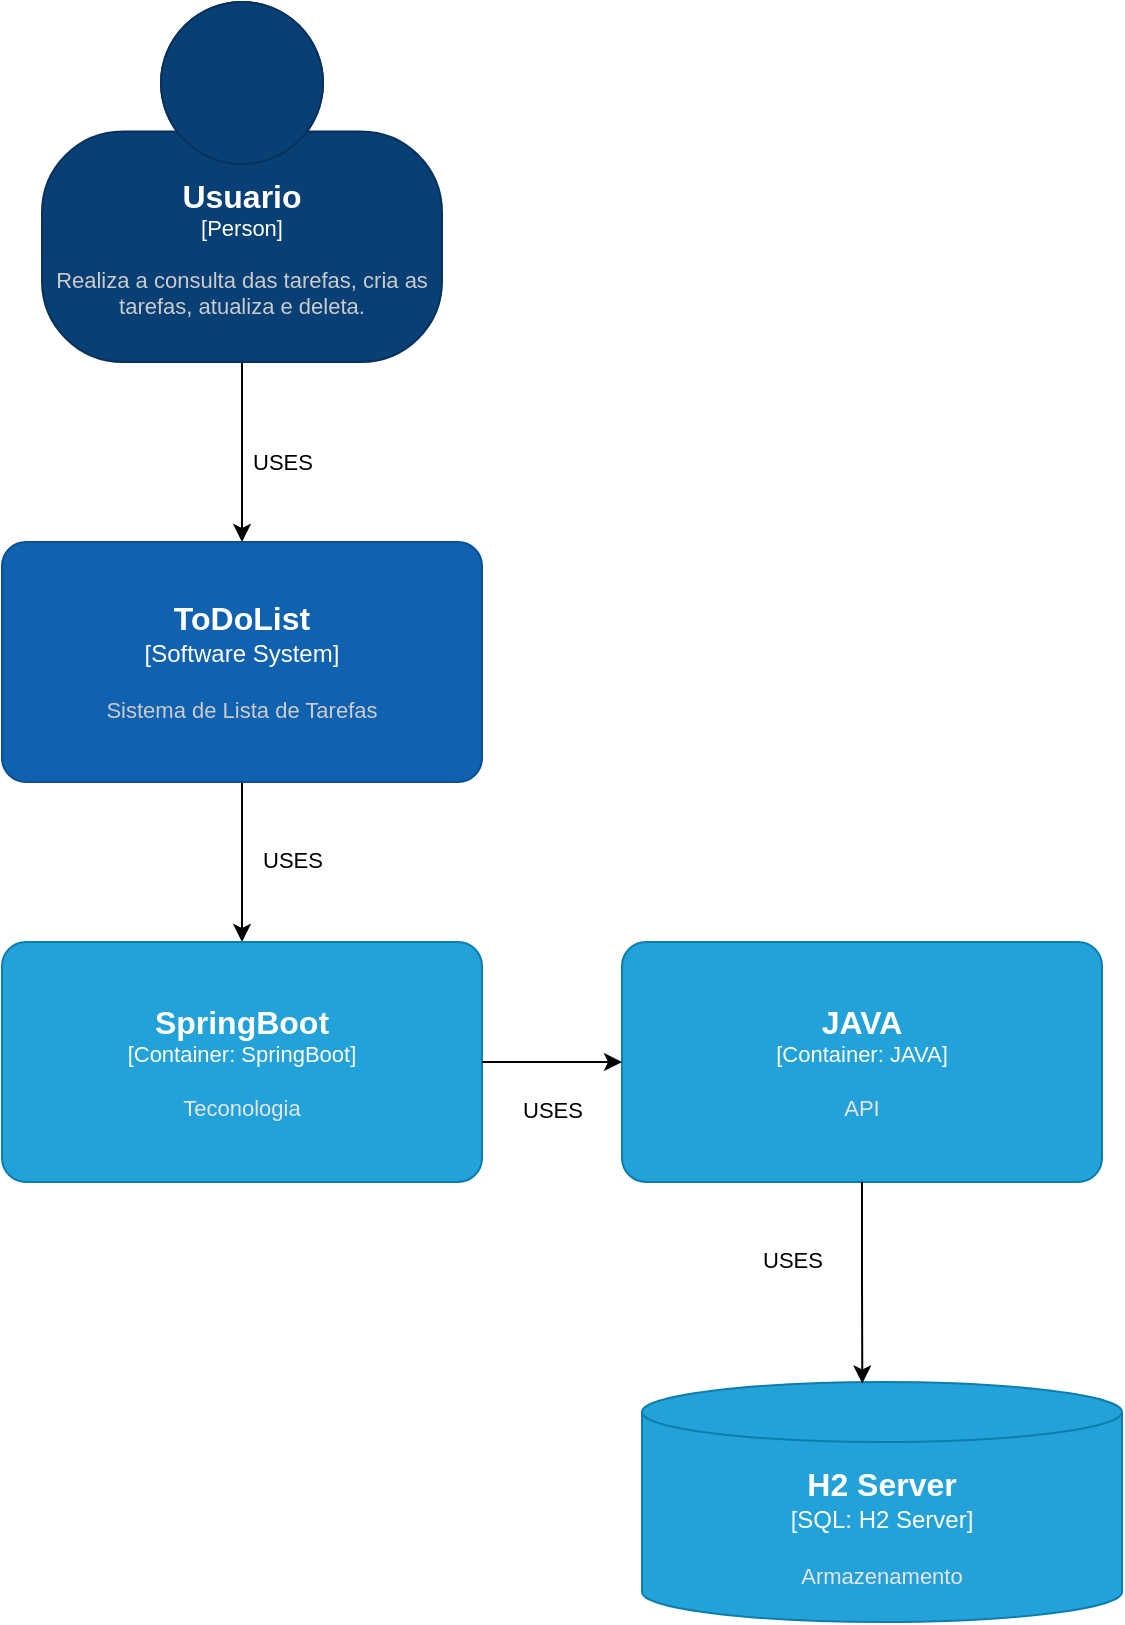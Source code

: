 <mxfile version="24.0.1" type="google">
  <diagram name="Página-1" id="G1CxCyaazcrlGKMRxdPC">
    <mxGraphModel grid="1" page="1" gridSize="10" guides="1" tooltips="1" connect="1" arrows="1" fold="1" pageScale="1" pageWidth="827" pageHeight="1169" math="0" shadow="0">
      <root>
        <mxCell id="0" />
        <mxCell id="1" parent="0" />
        <mxCell id="o23rmw7pxCfZCxiAPmoh-2" style="edgeStyle=orthogonalEdgeStyle;rounded=0;orthogonalLoop=1;jettySize=auto;html=1;exitX=0.5;exitY=1;exitDx=0;exitDy=0;exitPerimeter=0;" edge="1" parent="1" source="l-AOPsez6UN5QUN-dcR1-1" target="o23rmw7pxCfZCxiAPmoh-1">
          <mxGeometry relative="1" as="geometry" />
        </mxCell>
        <mxCell id="o23rmw7pxCfZCxiAPmoh-9" value="USES" style="edgeLabel;html=1;align=center;verticalAlign=middle;resizable=0;points=[];" connectable="0" vertex="1" parent="o23rmw7pxCfZCxiAPmoh-2">
          <mxGeometry x="-0.444" y="5" relative="1" as="geometry">
            <mxPoint x="15" y="25" as="offset" />
          </mxGeometry>
        </mxCell>
        <object placeholders="1" c4Name="Usuario" c4Type="Person" c4Description="Realiza a consulta das tarefas, cria as tarefas, atualiza e deleta." label="&lt;font style=&quot;font-size: 16px&quot;&gt;&lt;b&gt;%c4Name%&lt;/b&gt;&lt;/font&gt;&lt;div&gt;[%c4Type%]&lt;/div&gt;&lt;br&gt;&lt;div&gt;&lt;font style=&quot;font-size: 11px&quot;&gt;&lt;font color=&quot;#cccccc&quot;&gt;%c4Description%&lt;/font&gt;&lt;/div&gt;" id="l-AOPsez6UN5QUN-dcR1-1">
          <mxCell style="html=1;fontSize=11;dashed=0;whiteSpace=wrap;fillColor=#083F75;strokeColor=#06315C;fontColor=#ffffff;shape=mxgraph.c4.person2;align=center;metaEdit=1;points=[[0.5,0,0],[1,0.5,0],[1,0.75,0],[0.75,1,0],[0.5,1,0],[0.25,1,0],[0,0.75,0],[0,0.5,0]];resizable=0;" vertex="1" parent="1">
            <mxGeometry x="90" y="40" width="200" height="180" as="geometry" />
          </mxCell>
        </object>
        <mxCell id="o23rmw7pxCfZCxiAPmoh-4" style="edgeStyle=orthogonalEdgeStyle;rounded=0;orthogonalLoop=1;jettySize=auto;html=1;exitX=0.5;exitY=1;exitDx=0;exitDy=0;exitPerimeter=0;" edge="1" parent="1" source="o23rmw7pxCfZCxiAPmoh-1" target="o23rmw7pxCfZCxiAPmoh-3">
          <mxGeometry relative="1" as="geometry" />
        </mxCell>
        <object placeholders="1" c4Name="ToDoList" c4Type="Software System" c4Description="Sistema de Lista de Tarefas" label="&lt;font style=&quot;font-size: 16px&quot;&gt;&lt;b&gt;%c4Name%&lt;/b&gt;&lt;/font&gt;&lt;div&gt;[%c4Type%]&lt;/div&gt;&lt;br&gt;&lt;div&gt;&lt;font style=&quot;font-size: 11px&quot;&gt;&lt;font color=&quot;#cccccc&quot;&gt;%c4Description%&lt;/font&gt;&lt;/div&gt;" id="o23rmw7pxCfZCxiAPmoh-1">
          <mxCell style="rounded=1;whiteSpace=wrap;html=1;labelBackgroundColor=none;fillColor=#1061B0;fontColor=#ffffff;align=center;arcSize=10;strokeColor=#0D5091;metaEdit=1;resizable=0;points=[[0.25,0,0],[0.5,0,0],[0.75,0,0],[1,0.25,0],[1,0.5,0],[1,0.75,0],[0.75,1,0],[0.5,1,0],[0.25,1,0],[0,0.75,0],[0,0.5,0],[0,0.25,0]];" vertex="1" parent="1">
            <mxGeometry x="70" y="310" width="240" height="120" as="geometry" />
          </mxCell>
        </object>
        <object placeholders="1" c4Name="SpringBoot" c4Type="Container" c4Technology="SpringBoot" c4Description="Teconologia" label="&lt;font style=&quot;font-size: 16px&quot;&gt;&lt;b&gt;%c4Name%&lt;/b&gt;&lt;/font&gt;&lt;div&gt;[%c4Type%: %c4Technology%]&lt;/div&gt;&lt;br&gt;&lt;div&gt;&lt;font style=&quot;font-size: 11px&quot;&gt;&lt;font color=&quot;#E6E6E6&quot;&gt;%c4Description%&lt;/font&gt;&lt;/div&gt;" id="o23rmw7pxCfZCxiAPmoh-3">
          <mxCell style="rounded=1;whiteSpace=wrap;html=1;fontSize=11;labelBackgroundColor=none;fillColor=#23A2D9;fontColor=#ffffff;align=center;arcSize=10;strokeColor=#0E7DAD;metaEdit=1;resizable=0;points=[[0.25,0,0],[0.5,0,0],[0.75,0,0],[1,0.25,0],[1,0.5,0],[1,0.75,0],[0.75,1,0],[0.5,1,0],[0.25,1,0],[0,0.75,0],[0,0.5,0],[0,0.25,0]];" vertex="1" parent="1">
            <mxGeometry x="70" y="510" width="240" height="120" as="geometry" />
          </mxCell>
        </object>
        <object placeholders="1" c4Name="JAVA" c4Type="Container" c4Technology="JAVA" c4Description="API" label="&lt;font style=&quot;font-size: 16px&quot;&gt;&lt;b&gt;%c4Name%&lt;/b&gt;&lt;/font&gt;&lt;div&gt;[%c4Type%: %c4Technology%]&lt;/div&gt;&lt;br&gt;&lt;div&gt;&lt;font style=&quot;font-size: 11px&quot;&gt;&lt;font color=&quot;#E6E6E6&quot;&gt;%c4Description%&lt;/font&gt;&lt;/div&gt;" id="o23rmw7pxCfZCxiAPmoh-5">
          <mxCell style="rounded=1;whiteSpace=wrap;html=1;fontSize=11;labelBackgroundColor=none;fillColor=#23A2D9;fontColor=#ffffff;align=center;arcSize=10;strokeColor=#0E7DAD;metaEdit=1;resizable=0;points=[[0.25,0,0],[0.5,0,0],[0.75,0,0],[1,0.25,0],[1,0.5,0],[1,0.75,0],[0.75,1,0],[0.5,1,0],[0.25,1,0],[0,0.75,0],[0,0.5,0],[0,0.25,0]];" vertex="1" parent="1">
            <mxGeometry x="380" y="510" width="240" height="120" as="geometry" />
          </mxCell>
        </object>
        <mxCell id="o23rmw7pxCfZCxiAPmoh-7" style="edgeStyle=orthogonalEdgeStyle;rounded=0;orthogonalLoop=1;jettySize=auto;html=1;exitX=1;exitY=0.5;exitDx=0;exitDy=0;exitPerimeter=0;entryX=0;entryY=0.5;entryDx=0;entryDy=0;entryPerimeter=0;" edge="1" parent="1" source="o23rmw7pxCfZCxiAPmoh-3" target="o23rmw7pxCfZCxiAPmoh-5">
          <mxGeometry relative="1" as="geometry" />
        </mxCell>
        <mxCell id="o23rmw7pxCfZCxiAPmoh-10" value="USES" style="edgeLabel;html=1;align=center;verticalAlign=middle;resizable=0;points=[];" connectable="0" vertex="1" parent="1">
          <mxGeometry x="190" y="460" as="geometry">
            <mxPoint x="25" y="9" as="offset" />
          </mxGeometry>
        </mxCell>
        <mxCell id="o23rmw7pxCfZCxiAPmoh-12" value="USES" style="edgeLabel;html=1;align=center;verticalAlign=middle;resizable=0;points=[];" connectable="0" vertex="1" parent="1">
          <mxGeometry x="320" y="585" as="geometry">
            <mxPoint x="25" y="9" as="offset" />
          </mxGeometry>
        </mxCell>
        <mxCell id="o23rmw7pxCfZCxiAPmoh-13" value="USES" style="edgeLabel;html=1;align=center;verticalAlign=middle;resizable=0;points=[];" connectable="0" vertex="1" parent="1">
          <mxGeometry x="440" y="660" as="geometry">
            <mxPoint x="25" y="9" as="offset" />
          </mxGeometry>
        </mxCell>
        <object placeholders="1" c4Type="H2 Server" c4Container="SQL" c4Technology="H2 Server" c4Description="Armazenamento" label="&lt;font style=&quot;font-size: 16px&quot;&gt;&lt;b&gt;%c4Type%&lt;/b&gt;&lt;/font&gt;&lt;div&gt;[%c4Container%:&amp;nbsp;%c4Technology%]&lt;/div&gt;&lt;br&gt;&lt;div&gt;&lt;font style=&quot;font-size: 11px&quot;&gt;&lt;font color=&quot;#E6E6E6&quot;&gt;%c4Description%&lt;/font&gt;&lt;/div&gt;" id="o23rmw7pxCfZCxiAPmoh-14">
          <mxCell style="shape=cylinder3;size=15;whiteSpace=wrap;html=1;boundedLbl=1;rounded=0;labelBackgroundColor=none;fillColor=#23A2D9;fontSize=12;fontColor=#ffffff;align=center;strokeColor=#0E7DAD;metaEdit=1;points=[[0.5,0,0],[1,0.25,0],[1,0.5,0],[1,0.75,0],[0.5,1,0],[0,0.75,0],[0,0.5,0],[0,0.25,0]];resizable=0;" vertex="1" parent="1">
            <mxGeometry x="390" y="730" width="240" height="120" as="geometry" />
          </mxCell>
        </object>
        <mxCell id="o23rmw7pxCfZCxiAPmoh-18" style="edgeStyle=orthogonalEdgeStyle;rounded=0;orthogonalLoop=1;jettySize=auto;html=1;exitX=0.5;exitY=1;exitDx=0;exitDy=0;exitPerimeter=0;entryX=0.459;entryY=0.006;entryDx=0;entryDy=0;entryPerimeter=0;" edge="1" parent="1" source="o23rmw7pxCfZCxiAPmoh-5" target="o23rmw7pxCfZCxiAPmoh-14">
          <mxGeometry relative="1" as="geometry" />
        </mxCell>
      </root>
    </mxGraphModel>
  </diagram>
</mxfile>
